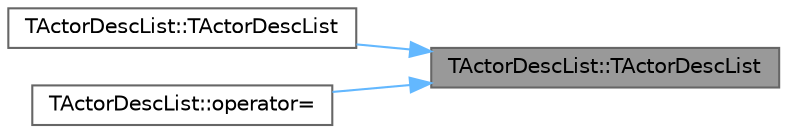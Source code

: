 digraph "TActorDescList::TActorDescList"
{
 // INTERACTIVE_SVG=YES
 // LATEX_PDF_SIZE
  bgcolor="transparent";
  edge [fontname=Helvetica,fontsize=10,labelfontname=Helvetica,labelfontsize=10];
  node [fontname=Helvetica,fontsize=10,shape=box,height=0.2,width=0.4];
  rankdir="RL";
  Node1 [id="Node000001",label="TActorDescList::TActorDescList",height=0.2,width=0.4,color="gray40", fillcolor="grey60", style="filled", fontcolor="black",tooltip=" "];
  Node1 -> Node2 [id="edge1_Node000001_Node000002",dir="back",color="steelblue1",style="solid",tooltip=" "];
  Node2 [id="Node000002",label="TActorDescList::TActorDescList",height=0.2,width=0.4,color="grey40", fillcolor="white", style="filled",URL="$d0/d9f/classTActorDescList.html#a013bde85d93b7264724e04e07b8bdd74",tooltip=" "];
  Node1 -> Node3 [id="edge2_Node000001_Node000003",dir="back",color="steelblue1",style="solid",tooltip=" "];
  Node3 [id="Node000003",label="TActorDescList::operator=",height=0.2,width=0.4,color="grey40", fillcolor="white", style="filled",URL="$d0/d9f/classTActorDescList.html#aca6fc6a29e587089ea6e58e74a2a30b2",tooltip=" "];
}
